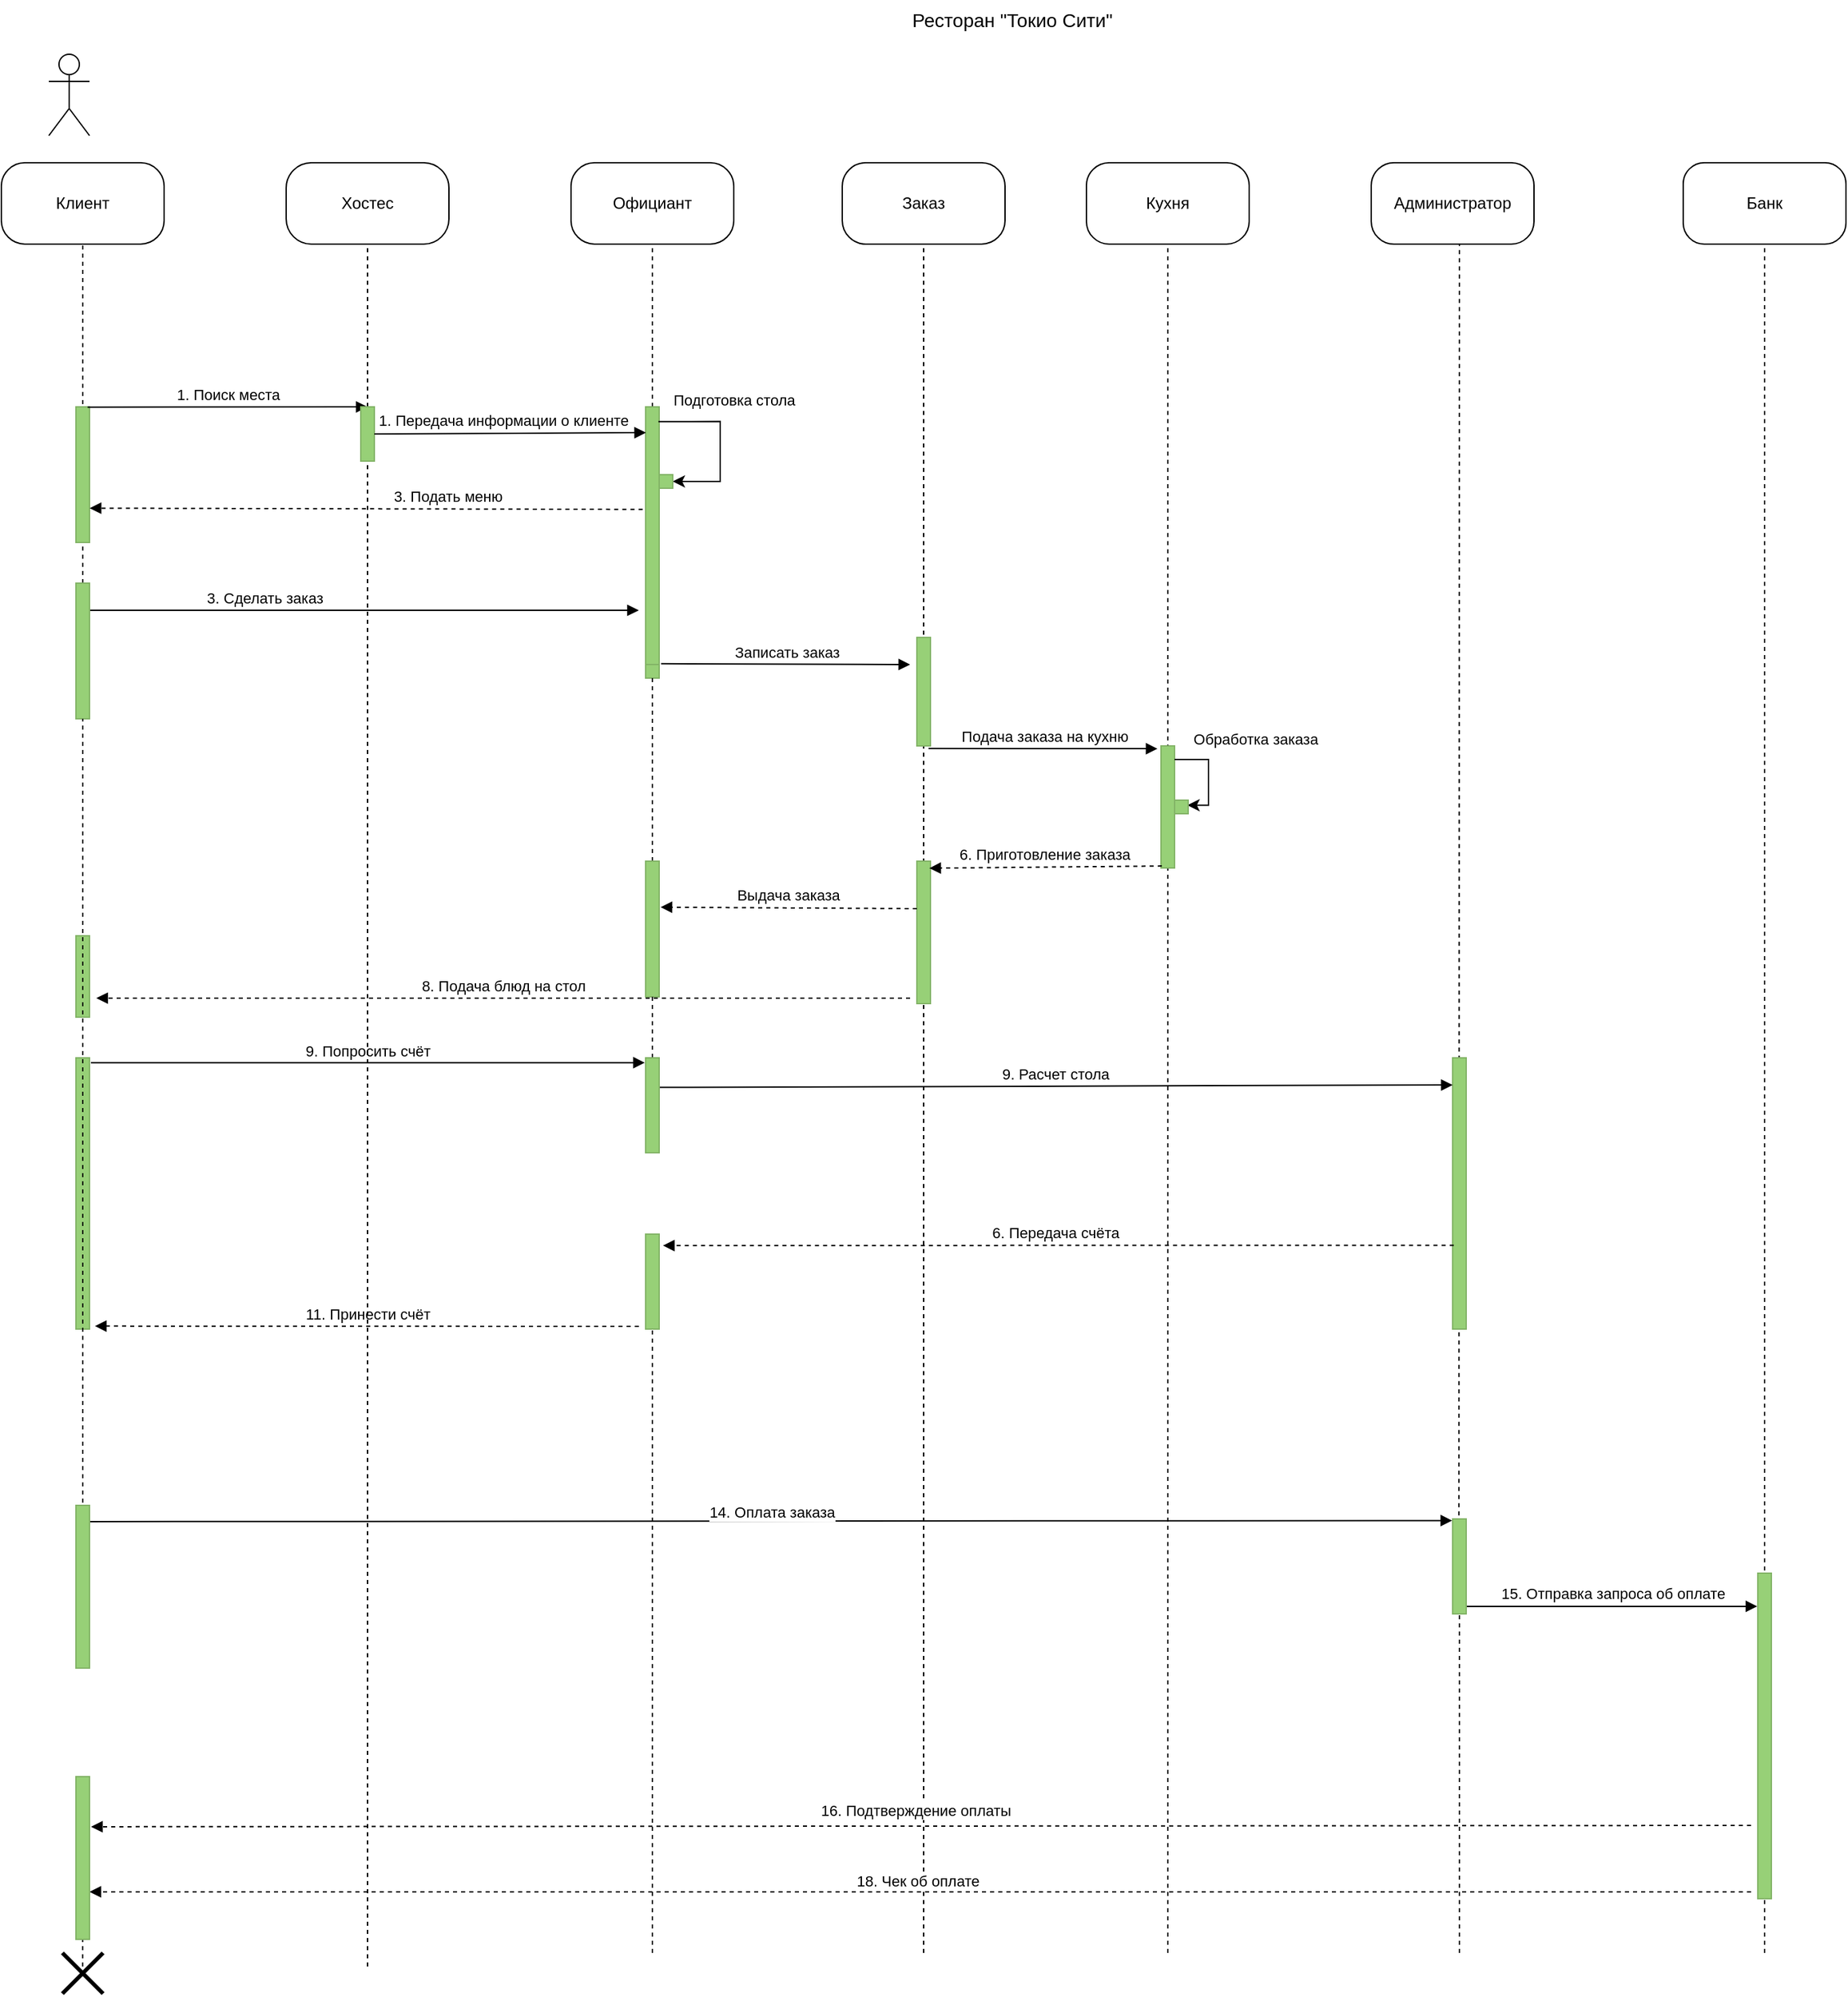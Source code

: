 <mxfile version="20.3.0" type="device"><diagram id="3t5PGIZOEk4HNe02QO__" name="Страница 2"><mxGraphModel dx="1102" dy="865" grid="1" gridSize="10" guides="1" tooltips="1" connect="1" arrows="1" fold="1" page="1" pageScale="1" pageWidth="827" pageHeight="1169" math="0" shadow="0"><root><mxCell id="0"/><mxCell id="1" parent="0"/><mxCell id="GHUORHAmzNv84zznmB-G-1" value="" style="endArrow=none;dashed=1;html=1;rounded=0;fontSize=14;entryX=0.5;entryY=1;entryDx=0;entryDy=0;" parent="1" target="GHUORHAmzNv84zznmB-G-11" edge="1"><mxGeometry width="50" height="50" relative="1" as="geometry"><mxPoint x="950.0" y="1440.0" as="sourcePoint"/><mxPoint x="949.29" y="280" as="targetPoint"/></mxGeometry></mxCell><mxCell id="GHUORHAmzNv84zznmB-G-2" value="" style="endArrow=none;dashed=1;html=1;rounded=0;fontSize=14;entryX=0.5;entryY=1;entryDx=0;entryDy=0;" parent="1" target="GHUORHAmzNv84zznmB-G-35" edge="1"><mxGeometry width="50" height="50" relative="1" as="geometry"><mxPoint x="1390.0" y="1440.0" as="sourcePoint"/><mxPoint x="1390" y="280" as="targetPoint"/></mxGeometry></mxCell><mxCell id="GHUORHAmzNv84zznmB-G-3" value="" style="endArrow=none;dashed=1;html=1;rounded=0;fontSize=14;startArrow=none;exitX=0.465;exitY=-0.038;exitDx=0;exitDy=0;exitPerimeter=0;" parent="1" source="GHUORHAmzNv84zznmB-G-41" edge="1"><mxGeometry width="50" height="50" relative="1" as="geometry"><mxPoint x="1165" y="1400" as="sourcePoint"/><mxPoint x="1165.0" y="180" as="targetPoint"/><Array as="points"/></mxGeometry></mxCell><mxCell id="GHUORHAmzNv84zznmB-G-4" value="" style="endArrow=none;dashed=1;html=1;rounded=0;fontSize=14;entryX=0.5;entryY=1;entryDx=0;entryDy=0;startArrow=none;" parent="1" source="tcXr80fRVXjHQbdS5kcV-1" target="GHUORHAmzNv84zznmB-G-8" edge="1"><mxGeometry width="50" height="50" relative="1" as="geometry"><mxPoint x="150" y="1400" as="sourcePoint"/><mxPoint x="149.29" y="290" as="targetPoint"/></mxGeometry></mxCell><mxCell id="GHUORHAmzNv84zznmB-G-5" value="" style="endArrow=none;dashed=1;html=1;rounded=0;fontSize=14;entryX=0.5;entryY=1;entryDx=0;entryDy=0;" parent="1" target="GHUORHAmzNv84zznmB-G-9" edge="1"><mxGeometry width="50" height="50" relative="1" as="geometry"><mxPoint x="770.0" y="1440.0" as="sourcePoint"/><mxPoint x="769" y="290" as="targetPoint"/></mxGeometry></mxCell><mxCell id="GHUORHAmzNv84zznmB-G-6" value="" style="endArrow=none;dashed=1;html=1;rounded=0;fontSize=14;entryX=0.5;entryY=1;entryDx=0;entryDy=0;startArrow=none;" parent="1" source="GHUORHAmzNv84zznmB-G-18" target="GHUORHAmzNv84zznmB-G-10" edge="1"><mxGeometry width="50" height="50" relative="1" as="geometry"><mxPoint x="570" y="1440.0" as="sourcePoint"/><mxPoint x="579.29" y="270" as="targetPoint"/></mxGeometry></mxCell><mxCell id="GHUORHAmzNv84zznmB-G-7" value="" style="endArrow=none;dashed=1;html=1;rounded=0;fontSize=14;entryX=0.5;entryY=1;entryDx=0;entryDy=0;startArrow=none;" parent="1" source="GHUORHAmzNv84zznmB-G-46" target="GHUORHAmzNv84zznmB-G-13" edge="1"><mxGeometry width="50" height="50" relative="1" as="geometry"><mxPoint x="360" y="1450" as="sourcePoint"/><mxPoint x="369.29" y="270" as="targetPoint"/></mxGeometry></mxCell><mxCell id="GHUORHAmzNv84zznmB-G-8" value="Клиент" style="rounded=1;whiteSpace=wrap;html=1;arcSize=29;" parent="1" vertex="1"><mxGeometry x="90" y="120" width="120" height="60" as="geometry"/></mxCell><mxCell id="GHUORHAmzNv84zznmB-G-9" value="Заказ" style="rounded=1;whiteSpace=wrap;html=1;arcSize=29;" parent="1" vertex="1"><mxGeometry x="710" y="120" width="120" height="60" as="geometry"/></mxCell><mxCell id="GHUORHAmzNv84zznmB-G-10" value="Официант" style="rounded=1;whiteSpace=wrap;html=1;arcSize=29;" parent="1" vertex="1"><mxGeometry x="510" y="120" width="120" height="60" as="geometry"/></mxCell><mxCell id="GHUORHAmzNv84zznmB-G-11" value="Кухня" style="rounded=1;whiteSpace=wrap;html=1;arcSize=28;" parent="1" vertex="1"><mxGeometry x="890" y="120" width="120" height="60" as="geometry"/></mxCell><mxCell id="GHUORHAmzNv84zznmB-G-12" value="Администратор" style="rounded=1;whiteSpace=wrap;html=1;arcSize=28;" parent="1" vertex="1"><mxGeometry x="1100" y="120" width="120" height="60" as="geometry"/></mxCell><mxCell id="GHUORHAmzNv84zznmB-G-13" value="Хостес" style="rounded=1;whiteSpace=wrap;html=1;arcSize=31;" parent="1" vertex="1"><mxGeometry x="300" y="120" width="120" height="60" as="geometry"/></mxCell><mxCell id="GHUORHAmzNv84zznmB-G-14" value="" style="html=1;points=[];perimeter=orthogonalPerimeter;fillColor=#97D077;strokeColor=#82B366;" parent="1" vertex="1"><mxGeometry x="145" y="300" width="10" height="100" as="geometry"/></mxCell><mxCell id="GHUORHAmzNv84zznmB-G-15" value="1. Поиск места" style="html=1;verticalAlign=bottom;endArrow=block;rounded=0;entryX=0.5;entryY=0;entryDx=0;entryDy=0;entryPerimeter=0;exitX=0.862;exitY=0.002;exitDx=0;exitDy=0;exitPerimeter=0;" parent="1" source="GHUORHAmzNv84zznmB-G-14" target="GHUORHAmzNv84zznmB-G-46" edge="1"><mxGeometry width="80" relative="1" as="geometry"><mxPoint x="160" y="302" as="sourcePoint"/><mxPoint x="490" y="380" as="targetPoint"/><Array as="points"/></mxGeometry></mxCell><mxCell id="GHUORHAmzNv84zznmB-G-16" value="3. Подать меню" style="html=1;verticalAlign=bottom;endArrow=block;rounded=0;entryX=1.014;entryY=0.747;entryDx=0;entryDy=0;entryPerimeter=0;exitX=-0.218;exitY=0.398;exitDx=0;exitDy=0;exitPerimeter=0;dashed=1;" parent="1" source="GHUORHAmzNv84zznmB-G-18" target="GHUORHAmzNv84zznmB-G-14" edge="1"><mxGeometry x="-0.295" width="80" relative="1" as="geometry"><mxPoint x="365.0" y="390" as="sourcePoint"/><mxPoint x="155.4" y="390.94" as="targetPoint"/><mxPoint as="offset"/></mxGeometry></mxCell><mxCell id="GHUORHAmzNv84zznmB-G-19" value="3. Сделать заказ" style="html=1;verticalAlign=bottom;endArrow=block;rounded=0;endSize=6;exitX=0.5;exitY=0.2;exitDx=0;exitDy=0;exitPerimeter=0;" parent="1" source="tcXr80fRVXjHQbdS5kcV-1" edge="1"><mxGeometry x="-0.35" width="80" relative="1" as="geometry"><mxPoint x="160" y="450" as="sourcePoint"/><mxPoint x="560" y="450" as="targetPoint"/><mxPoint as="offset"/></mxGeometry></mxCell><mxCell id="GHUORHAmzNv84zznmB-G-20" value="" style="html=1;points=[];perimeter=orthogonalPerimeter;strokeColor=#82B366;fillColor=#97D077;" parent="1" vertex="1"><mxGeometry x="765" y="470" width="10" height="80" as="geometry"/></mxCell><mxCell id="GHUORHAmzNv84zznmB-G-21" value="Записать заказ" style="html=1;verticalAlign=bottom;endArrow=block;rounded=0;exitX=1.14;exitY=0.997;exitDx=0;exitDy=0;exitPerimeter=0;" parent="1" source="GHUORHAmzNv84zznmB-G-18" edge="1"><mxGeometry x="0.008" width="80" relative="1" as="geometry"><mxPoint x="561.6" y="479.5" as="sourcePoint"/><mxPoint x="760" y="490" as="targetPoint"/><mxPoint as="offset"/></mxGeometry></mxCell><mxCell id="GHUORHAmzNv84zznmB-G-22" value="" style="html=1;points=[];perimeter=orthogonalPerimeter;strokeColor=#82B366;fillColor=#97D077;" parent="1" vertex="1"><mxGeometry x="945" y="550" width="10" height="90" as="geometry"/></mxCell><mxCell id="GHUORHAmzNv84zznmB-G-23" value="Подача заказа на кухню" style="html=1;verticalAlign=bottom;endArrow=block;rounded=0;exitX=0.86;exitY=1.023;exitDx=0;exitDy=0;exitPerimeter=0;entryX=-0.26;entryY=0.023;entryDx=0;entryDy=0;entryPerimeter=0;" parent="1" source="GHUORHAmzNv84zznmB-G-20" target="GHUORHAmzNv84zznmB-G-22" edge="1"><mxGeometry x="0.008" width="80" relative="1" as="geometry"><mxPoint x="830.0" y="499.82" as="sourcePoint"/><mxPoint x="1013.6" y="500" as="targetPoint"/><mxPoint as="offset"/></mxGeometry></mxCell><mxCell id="GHUORHAmzNv84zznmB-G-24" value="" style="html=1;points=[];perimeter=orthogonalPerimeter;strokeColor=#82B366;fillColor=#97D077;" parent="1" vertex="1"><mxGeometry x="765" y="635" width="10" height="105" as="geometry"/></mxCell><mxCell id="GHUORHAmzNv84zznmB-G-25" value="6. Приготовление заказа" style="html=1;verticalAlign=bottom;endArrow=block;rounded=0;exitX=0.06;exitY=0.984;exitDx=0;exitDy=0;exitPerimeter=0;entryX=0.917;entryY=0.049;entryDx=0;entryDy=0;entryPerimeter=0;dashed=1;" parent="1" source="GHUORHAmzNv84zznmB-G-22" target="GHUORHAmzNv84zznmB-G-24" edge="1"><mxGeometry x="0.008" width="80" relative="1" as="geometry"><mxPoint x="790.0" y="690.0" as="sourcePoint"/><mxPoint x="810" y="640" as="targetPoint"/><mxPoint as="offset"/></mxGeometry></mxCell><mxCell id="GHUORHAmzNv84zznmB-G-28" value="8. Подача блюд на стол" style="html=1;verticalAlign=bottom;endArrow=block;rounded=0;dashed=1;" parent="1" edge="1"><mxGeometry width="80" relative="1" as="geometry"><mxPoint x="760" y="736" as="sourcePoint"/><mxPoint x="160" y="736" as="targetPoint"/></mxGeometry></mxCell><mxCell id="GHUORHAmzNv84zznmB-G-29" value="" style="html=1;points=[];perimeter=orthogonalPerimeter;strokeColor=#82B366;fillColor=#97D077;" parent="1" vertex="1"><mxGeometry x="145" y="780" width="10" height="200" as="geometry"/></mxCell><mxCell id="GHUORHAmzNv84zznmB-G-31" value="9. Попросить счёт" style="html=1;verticalAlign=bottom;endArrow=block;rounded=0;entryX=-0.06;entryY=0.018;entryDx=0;entryDy=0;entryPerimeter=0;exitX=1.1;exitY=0.018;exitDx=0;exitDy=0;exitPerimeter=0;" parent="1" source="GHUORHAmzNv84zznmB-G-29" edge="1"><mxGeometry width="80" relative="1" as="geometry"><mxPoint x="200" y="810" as="sourcePoint"/><mxPoint x="564.4" y="783.6" as="targetPoint"/></mxGeometry></mxCell><mxCell id="GHUORHAmzNv84zznmB-G-32" value="" style="html=1;points=[];perimeter=orthogonalPerimeter;strokeColor=#82B366;fillColor=#97D077;" parent="1" vertex="1"><mxGeometry x="1160" y="780" width="10" height="200" as="geometry"/></mxCell><mxCell id="GHUORHAmzNv84zznmB-G-34" value="11. Принести счёт" style="html=1;verticalAlign=bottom;endArrow=block;rounded=0;entryX=1.4;entryY=0.989;entryDx=0;entryDy=0;entryPerimeter=0;dashed=1;" parent="1" target="GHUORHAmzNv84zznmB-G-29" edge="1"><mxGeometry width="80" relative="1" as="geometry"><mxPoint x="560" y="978" as="sourcePoint"/><mxPoint x="1147.8" y="1000.0" as="targetPoint"/></mxGeometry></mxCell><mxCell id="GHUORHAmzNv84zznmB-G-35" value="Банк" style="rounded=1;whiteSpace=wrap;html=1;arcSize=26;" parent="1" vertex="1"><mxGeometry x="1330" y="120" width="120" height="60" as="geometry"/></mxCell><mxCell id="GHUORHAmzNv84zznmB-G-36" value="14. Оплата заказа" style="html=1;verticalAlign=bottom;endArrow=block;rounded=0;entryX=-0.033;entryY=0.017;entryDx=0;entryDy=0;entryPerimeter=0;exitX=0.8;exitY=0.007;exitDx=0;exitDy=0;exitPerimeter=0;" parent="1" target="GHUORHAmzNv84zznmB-G-41" edge="1"><mxGeometry x="0.004" y="-2" width="80" relative="1" as="geometry"><mxPoint x="153" y="1121.96" as="sourcePoint"/><mxPoint x="1150" y="1120" as="targetPoint"/><mxPoint x="-1" as="offset"/></mxGeometry></mxCell><mxCell id="GHUORHAmzNv84zznmB-G-37" value="" style="html=1;points=[];perimeter=orthogonalPerimeter;strokeColor=#82B366;fillColor=#97D077;" parent="1" vertex="1"><mxGeometry x="1385" y="1160" width="10" height="240" as="geometry"/></mxCell><mxCell id="GHUORHAmzNv84zznmB-G-38" value="15. Отправка запроса об оплате" style="html=1;verticalAlign=bottom;endArrow=block;rounded=0;entryX=-0.04;entryY=0.102;entryDx=0;entryDy=0;entryPerimeter=0;" parent="1" source="GHUORHAmzNv84zznmB-G-41" target="GHUORHAmzNv84zznmB-G-37" edge="1"><mxGeometry width="80" relative="1" as="geometry"><mxPoint x="1180" y="1162" as="sourcePoint"/><mxPoint x="1340" y="1164" as="targetPoint"/></mxGeometry></mxCell><mxCell id="GHUORHAmzNv84zznmB-G-39" value="16. Подтверждение оплаты" style="html=1;verticalAlign=bottom;endArrow=block;rounded=0;entryX=1.114;entryY=0.308;entryDx=0;entryDy=0;entryPerimeter=0;dashed=1;" parent="1" target="foZYLJA2PqPVXirj2JJQ-4" edge="1"><mxGeometry x="0.004" y="-2" width="80" relative="1" as="geometry"><mxPoint x="1380" y="1346" as="sourcePoint"/><mxPoint x="161" y="1345.96" as="targetPoint"/><mxPoint x="-1" as="offset"/></mxGeometry></mxCell><mxCell id="GHUORHAmzNv84zznmB-G-41" value="" style="html=1;points=[];perimeter=orthogonalPerimeter;strokeColor=#82B366;fillColor=#97D077;" parent="1" vertex="1"><mxGeometry x="1160" y="1120" width="10" height="70" as="geometry"/></mxCell><mxCell id="GHUORHAmzNv84zznmB-G-42" value="" style="endArrow=none;dashed=1;html=1;rounded=0;fontSize=14;entryX=0.5;entryY=1;entryDx=0;entryDy=0;" parent="1" target="GHUORHAmzNv84zznmB-G-41" edge="1"><mxGeometry width="50" height="50" relative="1" as="geometry"><mxPoint x="1165.0" y="1440.0" as="sourcePoint"/><mxPoint x="1165" y="270" as="targetPoint"/></mxGeometry></mxCell><mxCell id="GHUORHAmzNv84zznmB-G-44" value="" style="endArrow=none;dashed=1;html=1;rounded=0;fontSize=14;entryX=0.5;entryY=1;entryDx=0;entryDy=0;" parent="1" edge="1"><mxGeometry width="50" height="50" relative="1" as="geometry"><mxPoint x="149.93" y="1450.0" as="sourcePoint"/><mxPoint x="149.93" y="1410" as="targetPoint"/></mxGeometry></mxCell><mxCell id="GHUORHAmzNv84zznmB-G-45" value="18. Чек об оплате&amp;nbsp;" style="html=1;verticalAlign=bottom;endArrow=block;rounded=0;entryX=1;entryY=0.982;entryDx=0;entryDy=0;entryPerimeter=0;dashed=1;" parent="1" edge="1"><mxGeometry y="1" width="80" relative="1" as="geometry"><mxPoint x="1380" y="1395" as="sourcePoint"/><mxPoint x="155" y="1394.96" as="targetPoint"/><mxPoint as="offset"/></mxGeometry></mxCell><mxCell id="GHUORHAmzNv84zznmB-G-46" value="" style="html=1;points=[];perimeter=orthogonalPerimeter;fillColor=#97D077;strokeColor=#82B366;" parent="1" vertex="1"><mxGeometry x="355" y="300" width="10" height="40" as="geometry"/></mxCell><mxCell id="GHUORHAmzNv84zznmB-G-47" value="" style="endArrow=none;dashed=1;html=1;rounded=0;fontSize=14;entryX=0.5;entryY=1;entryDx=0;entryDy=0;" parent="1" target="GHUORHAmzNv84zznmB-G-46" edge="1"><mxGeometry width="50" height="50" relative="1" as="geometry"><mxPoint x="360" y="1450.0" as="sourcePoint"/><mxPoint x="360" y="180" as="targetPoint"/></mxGeometry></mxCell><mxCell id="GHUORHAmzNv84zznmB-G-18" value="" style="html=1;points=[];perimeter=orthogonalPerimeter;strokeColor=#82B366;fillColor=#97D077;" parent="1" vertex="1"><mxGeometry x="565" y="300" width="10" height="190" as="geometry"/></mxCell><mxCell id="GHUORHAmzNv84zznmB-G-53" value="" style="endArrow=none;dashed=1;html=1;rounded=0;fontSize=14;entryX=0.5;entryY=1;entryDx=0;entryDy=0;startArrow=none;" parent="1" source="G8m7xWzYETh4I1IV2lgL-5" target="GHUORHAmzNv84zznmB-G-18" edge="1"><mxGeometry width="50" height="50" relative="1" as="geometry"><mxPoint x="570" y="1440.0" as="sourcePoint"/><mxPoint x="570" y="180.0" as="targetPoint"/></mxGeometry></mxCell><mxCell id="GHUORHAmzNv84zznmB-G-54" value="" style="endArrow=none;dashed=1;html=1;rounded=0;fontSize=14;entryX=0.5;entryY=1;entryDx=0;entryDy=0;" parent="1" edge="1"><mxGeometry width="50" height="50" relative="1" as="geometry"><mxPoint x="570" y="1440.0" as="sourcePoint"/><mxPoint x="570" y="980" as="targetPoint"/></mxGeometry></mxCell><mxCell id="GHUORHAmzNv84zznmB-G-55" value="9. Расчет стола" style="html=1;verticalAlign=bottom;endArrow=block;rounded=0;entryX=0;entryY=0.1;entryDx=0;entryDy=0;entryPerimeter=0;exitX=1.1;exitY=0.018;exitDx=0;exitDy=0;exitPerimeter=0;" parent="1" target="GHUORHAmzNv84zznmB-G-32" edge="1"><mxGeometry width="80" relative="1" as="geometry"><mxPoint x="575" y="801.8" as="sourcePoint"/><mxPoint x="983.4" y="800.0" as="targetPoint"/></mxGeometry></mxCell><mxCell id="GHUORHAmzNv84zznmB-G-58" value="6. Передача счёта" style="html=1;verticalAlign=bottom;endArrow=block;rounded=0;exitX=0.083;exitY=0.691;exitDx=0;exitDy=0;exitPerimeter=0;dashed=1;entryX=1.278;entryY=0.12;entryDx=0;entryDy=0;entryPerimeter=0;" parent="1" source="GHUORHAmzNv84zznmB-G-32" target="vwY2bpAQ2I3G8scuINDV-2" edge="1"><mxGeometry x="0.008" width="80" relative="1" as="geometry"><mxPoint x="746.2" y="920" as="sourcePoint"/><mxPoint x="570" y="920" as="targetPoint"/><mxPoint as="offset"/></mxGeometry></mxCell><mxCell id="75y6xjbBZqOpgpOVVRgv-11" value="1. Передача информации о клиенте" style="html=1;verticalAlign=bottom;endArrow=block;rounded=0;exitX=0.862;exitY=0.002;exitDx=0;exitDy=0;exitPerimeter=0;entryX=0.027;entryY=0.1;entryDx=0;entryDy=0;entryPerimeter=0;" parent="1" target="GHUORHAmzNv84zznmB-G-18" edge="1"><mxGeometry x="-0.051" y="1" width="80" relative="1" as="geometry"><mxPoint x="365" y="320.0" as="sourcePoint"/><mxPoint x="560" y="320" as="targetPoint"/><Array as="points"/><mxPoint as="offset"/></mxGeometry></mxCell><mxCell id="75y6xjbBZqOpgpOVVRgv-15" style="edgeStyle=orthogonalEdgeStyle;rounded=0;orthogonalLoop=1;jettySize=auto;html=1;fontSize=11;endSize=6;exitX=0.943;exitY=0.057;exitDx=0;exitDy=0;exitPerimeter=0;" parent="1" source="GHUORHAmzNv84zznmB-G-18" target="75y6xjbBZqOpgpOVVRgv-16" edge="1"><mxGeometry relative="1" as="geometry"><mxPoint x="580" y="310" as="sourcePoint"/><mxPoint x="590" y="350" as="targetPoint"/><Array as="points"><mxPoint x="620" y="311"/><mxPoint x="620" y="355"/></Array></mxGeometry></mxCell><mxCell id="75y6xjbBZqOpgpOVVRgv-16" value="" style="html=1;points=[];perimeter=orthogonalPerimeter;fillColor=#97D077;strokeColor=#82B366;" parent="1" vertex="1"><mxGeometry x="575" y="350" width="10" height="10" as="geometry"/></mxCell><mxCell id="75y6xjbBZqOpgpOVVRgv-18" value="Подготовка стола" style="text;html=1;align=center;verticalAlign=middle;resizable=0;points=[];autosize=1;strokeColor=none;fillColor=none;fontSize=11;" parent="1" vertex="1"><mxGeometry x="575" y="280" width="110" height="30" as="geometry"/></mxCell><mxCell id="G8m7xWzYETh4I1IV2lgL-2" style="edgeStyle=orthogonalEdgeStyle;rounded=0;orthogonalLoop=1;jettySize=auto;html=1;entryX=0.947;entryY=0.369;entryDx=0;entryDy=0;entryPerimeter=0;fontSize=11;endSize=6;" parent="1" source="GHUORHAmzNv84zznmB-G-22" target="G8m7xWzYETh4I1IV2lgL-3" edge="1"><mxGeometry relative="1" as="geometry"><Array as="points"><mxPoint x="980" y="560"/><mxPoint x="980" y="594"/></Array></mxGeometry></mxCell><mxCell id="G8m7xWzYETh4I1IV2lgL-3" value="" style="html=1;points=[];perimeter=orthogonalPerimeter;fillColor=#97D077;strokeColor=#82B366;" parent="1" vertex="1"><mxGeometry x="955" y="590" width="10" height="10" as="geometry"/></mxCell><mxCell id="G8m7xWzYETh4I1IV2lgL-4" value="Обработка заказа" style="text;html=1;strokeColor=none;fillColor=none;align=center;verticalAlign=middle;whiteSpace=wrap;rounded=0;fontSize=11;" parent="1" vertex="1"><mxGeometry x="955" y="530" width="120" height="30" as="geometry"/></mxCell><mxCell id="G8m7xWzYETh4I1IV2lgL-5" value="" style="html=1;points=[];perimeter=orthogonalPerimeter;strokeColor=#82B366;fillColor=#97D077;" parent="1" vertex="1"><mxGeometry x="565" y="490" width="10" height="10" as="geometry"/></mxCell><mxCell id="G8m7xWzYETh4I1IV2lgL-6" value="" style="endArrow=none;dashed=1;html=1;rounded=0;fontSize=14;entryX=0.5;entryY=1;entryDx=0;entryDy=0;startArrow=none;" parent="1" source="0twpBl0dFExPc7y3q2E4-1" target="G8m7xWzYETh4I1IV2lgL-5" edge="1"><mxGeometry width="50" height="50" relative="1" as="geometry"><mxPoint x="570.0" y="780" as="sourcePoint"/><mxPoint x="570.0" y="490" as="targetPoint"/></mxGeometry></mxCell><mxCell id="0twpBl0dFExPc7y3q2E4-1" value="" style="html=1;points=[];perimeter=orthogonalPerimeter;strokeColor=#82B366;fillColor=#97D077;" parent="1" vertex="1"><mxGeometry x="565" y="635" width="10" height="100" as="geometry"/></mxCell><mxCell id="0twpBl0dFExPc7y3q2E4-2" value="" style="endArrow=none;dashed=1;html=1;rounded=0;fontSize=14;entryX=0.5;entryY=1;entryDx=0;entryDy=0;startArrow=none;" parent="1" target="0twpBl0dFExPc7y3q2E4-1" edge="1"><mxGeometry width="50" height="50" relative="1" as="geometry"><mxPoint x="570" y="780" as="sourcePoint"/><mxPoint x="570" y="500" as="targetPoint"/></mxGeometry></mxCell><mxCell id="0twpBl0dFExPc7y3q2E4-3" value="Выдача заказа" style="html=1;verticalAlign=bottom;endArrow=block;rounded=0;exitX=0.06;exitY=0.984;exitDx=0;exitDy=0;exitPerimeter=0;entryX=1.104;entryY=0.339;entryDx=0;entryDy=0;entryPerimeter=0;dashed=1;" parent="1" target="0twpBl0dFExPc7y3q2E4-1" edge="1"><mxGeometry x="0.008" width="80" relative="1" as="geometry"><mxPoint x="765.0" y="670.0" as="sourcePoint"/><mxPoint x="593.57" y="671.585" as="targetPoint"/><mxPoint as="offset"/></mxGeometry></mxCell><mxCell id="vwY2bpAQ2I3G8scuINDV-1" value="" style="html=1;points=[];perimeter=orthogonalPerimeter;strokeColor=#82B366;fillColor=#97D077;" parent="1" vertex="1"><mxGeometry x="565" y="780" width="10" height="70" as="geometry"/></mxCell><mxCell id="vwY2bpAQ2I3G8scuINDV-2" value="" style="html=1;points=[];perimeter=orthogonalPerimeter;strokeColor=#82B366;fillColor=#97D077;" parent="1" vertex="1"><mxGeometry x="565" y="910" width="10" height="70" as="geometry"/></mxCell><mxCell id="tcXr80fRVXjHQbdS5kcV-2" value="" style="html=1;points=[];perimeter=orthogonalPerimeter;strokeColor=#82B366;gradientColor=none;fillColor=#97D077;" parent="1" vertex="1"><mxGeometry x="145" y="690" width="10" height="60" as="geometry"/></mxCell><mxCell id="tcXr80fRVXjHQbdS5kcV-1" value="" style="html=1;points=[];perimeter=orthogonalPerimeter;strokeColor=#82B366;gradientColor=none;fillColor=#97D077;" parent="1" vertex="1"><mxGeometry x="145" y="430" width="10" height="100" as="geometry"/></mxCell><mxCell id="tcXr80fRVXjHQbdS5kcV-3" value="" style="endArrow=none;dashed=1;html=1;rounded=0;fontSize=14;entryX=0.5;entryY=1;entryDx=0;entryDy=0;startArrow=none;" parent="1" target="tcXr80fRVXjHQbdS5kcV-1" edge="1"><mxGeometry width="50" height="50" relative="1" as="geometry"><mxPoint x="150" y="1120" as="sourcePoint"/><mxPoint x="150" y="180" as="targetPoint"/><Array as="points"><mxPoint x="150" y="680"/></Array></mxGeometry></mxCell><mxCell id="foZYLJA2PqPVXirj2JJQ-1" value="&lt;br&gt;" style="shape=umlActor;verticalLabelPosition=bottom;verticalAlign=top;html=1;outlineConnect=0;" parent="1" vertex="1"><mxGeometry x="125" y="40" width="30" height="60" as="geometry"/></mxCell><mxCell id="foZYLJA2PqPVXirj2JJQ-2" value="Ресторан &quot;Токио Сити&quot;" style="text;html=1;align=center;verticalAlign=middle;resizable=0;points=[];autosize=1;strokeColor=none;fillColor=none;fontSize=14;" parent="1" vertex="1"><mxGeometry x="750" width="170" height="30" as="geometry"/></mxCell><mxCell id="foZYLJA2PqPVXirj2JJQ-3" value="" style="html=1;points=[];perimeter=orthogonalPerimeter;strokeColor=#82B366;fillColor=#97D077;" parent="1" vertex="1"><mxGeometry x="145" y="1110" width="10" height="120" as="geometry"/></mxCell><mxCell id="foZYLJA2PqPVXirj2JJQ-4" value="" style="html=1;points=[];perimeter=orthogonalPerimeter;strokeColor=#82B366;fillColor=#97D077;" parent="1" vertex="1"><mxGeometry x="145" y="1310" width="10" height="120" as="geometry"/></mxCell><mxCell id="T1JENPvTN6iPcQBONESP-1" value="" style="shape=umlDestroy;whiteSpace=wrap;html=1;strokeWidth=3;" parent="1" vertex="1"><mxGeometry x="135" y="1440" width="30" height="30" as="geometry"/></mxCell></root></mxGraphModel></diagram></mxfile>